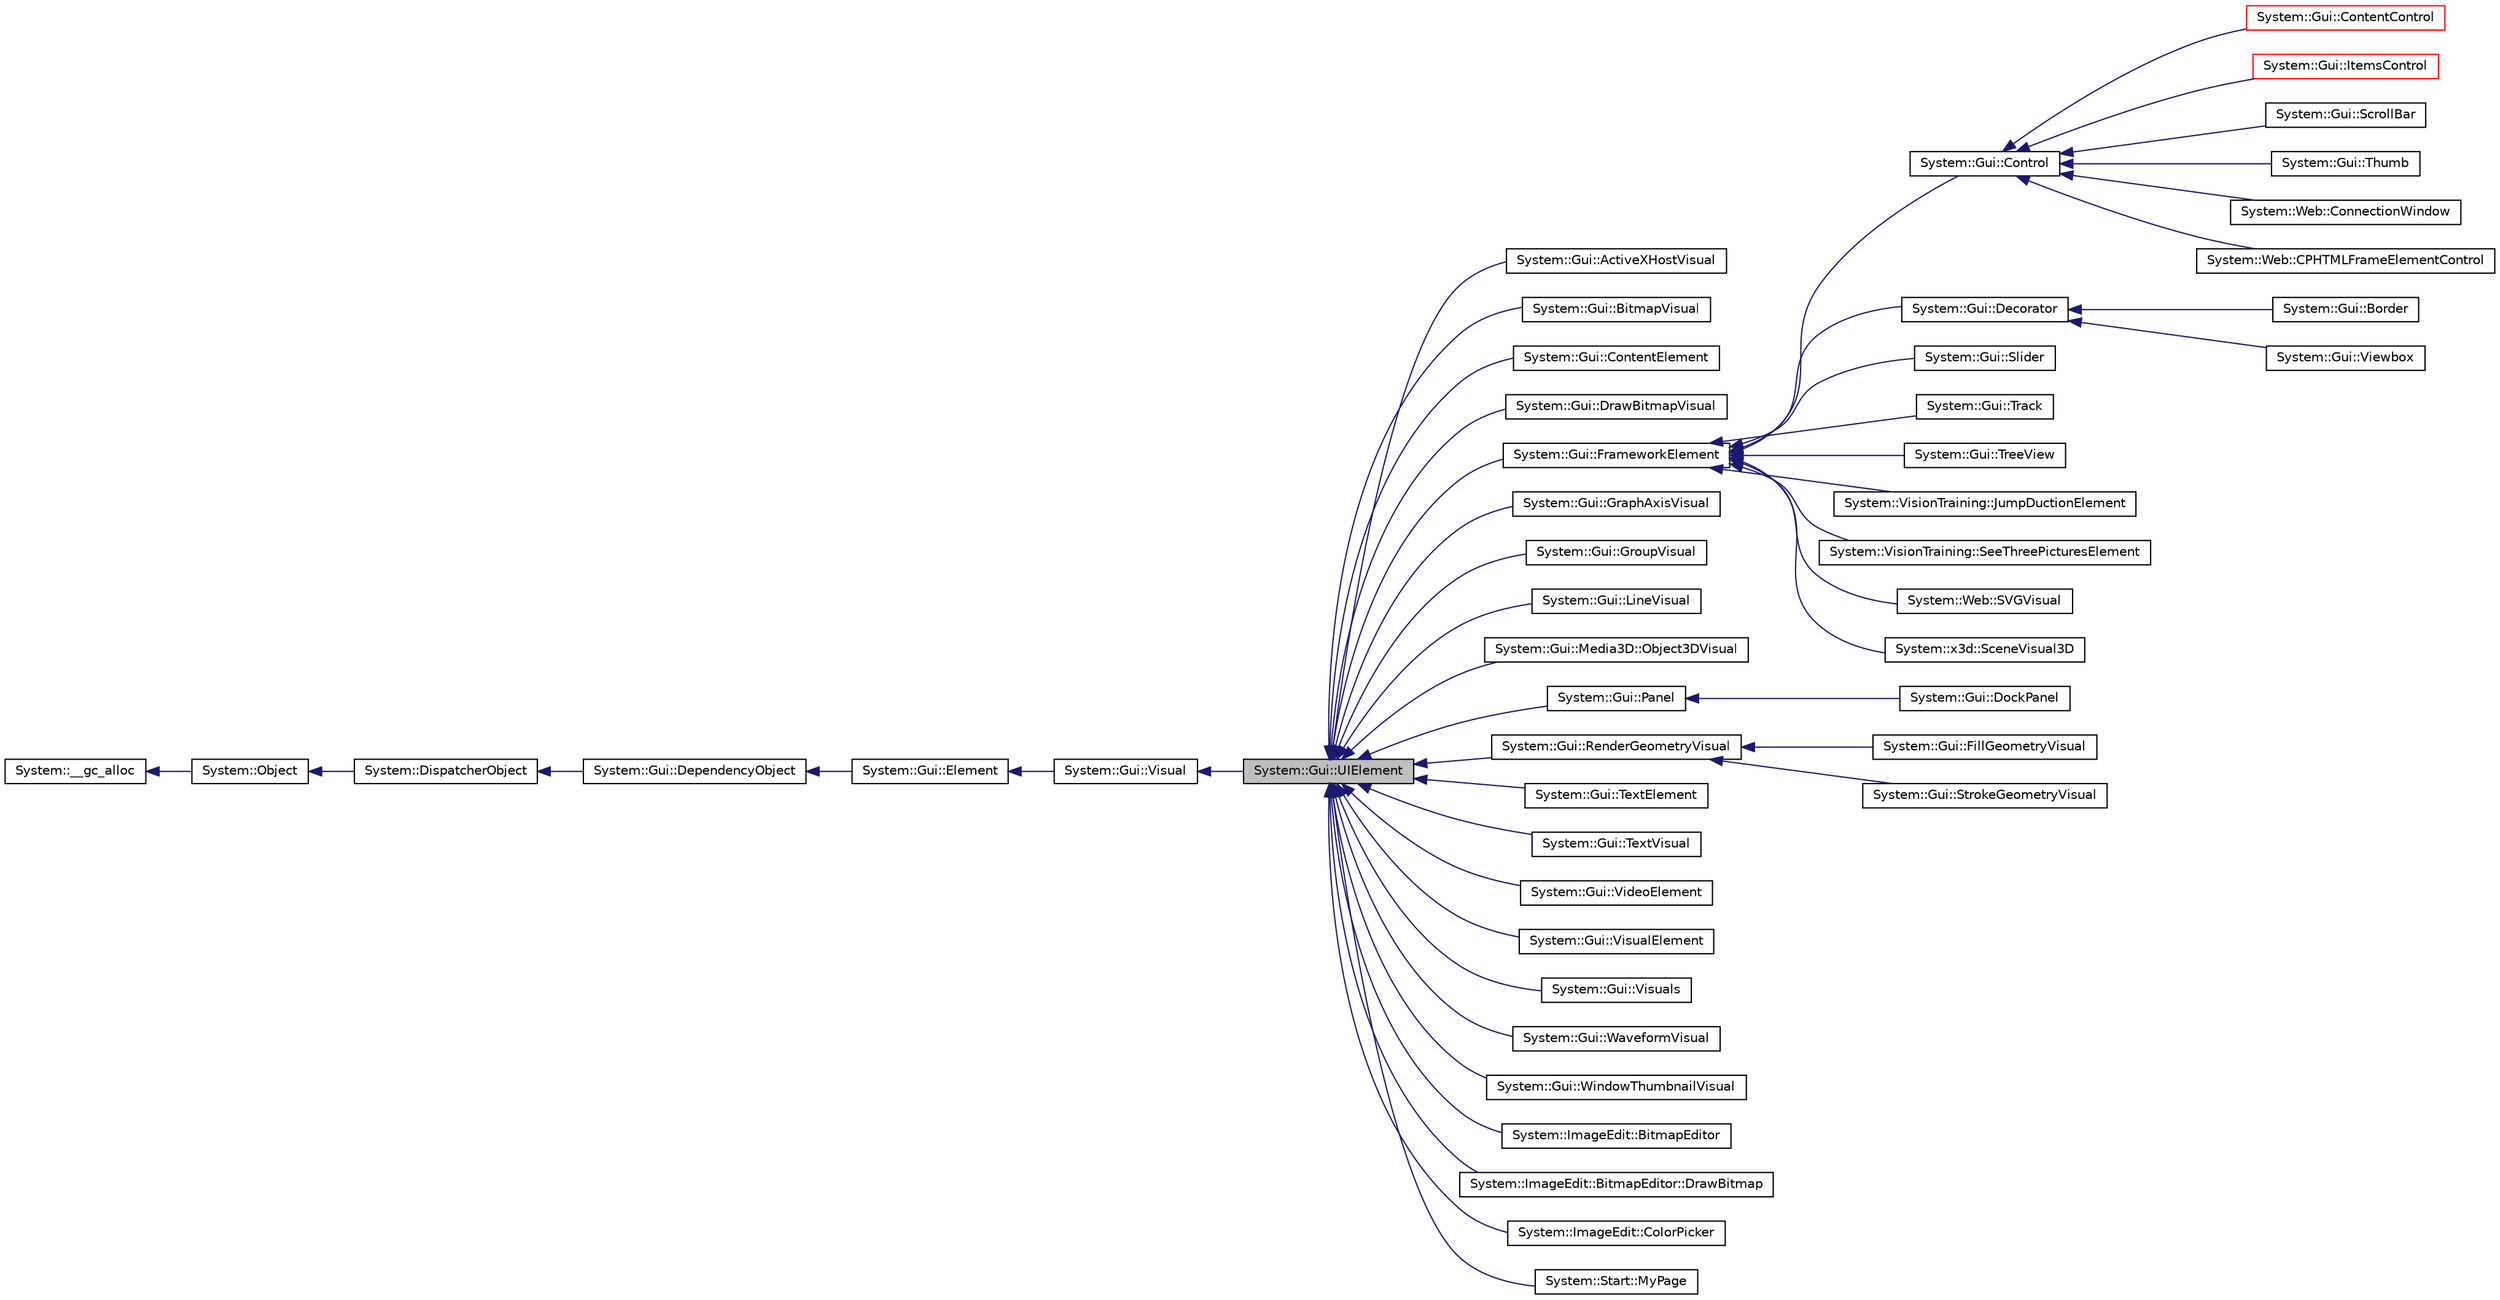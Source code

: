 digraph G
{
  edge [fontname="Helvetica",fontsize="10",labelfontname="Helvetica",labelfontsize="10"];
  node [fontname="Helvetica",fontsize="10",shape=record];
  rankdir="LR";
  Node1 [label="System::Gui::UIElement",height=0.2,width=0.4,color="black", fillcolor="grey75", style="filled" fontcolor="black"];
  Node2 -> Node1 [dir="back",color="midnightblue",fontsize="10",style="solid",fontname="Helvetica"];
  Node2 [label="System::Gui::Visual",height=0.2,width=0.4,color="black", fillcolor="white", style="filled",URL="$class_system_1_1_gui_1_1_visual.html"];
  Node3 -> Node2 [dir="back",color="midnightblue",fontsize="10",style="solid",fontname="Helvetica"];
  Node3 [label="System::Gui::Element",height=0.2,width=0.4,color="black", fillcolor="white", style="filled",URL="$class_system_1_1_gui_1_1_element.html"];
  Node4 -> Node3 [dir="back",color="midnightblue",fontsize="10",style="solid",fontname="Helvetica"];
  Node4 [label="System::Gui::DependencyObject",height=0.2,width=0.4,color="black", fillcolor="white", style="filled",URL="$class_system_1_1_gui_1_1_dependency_object.html"];
  Node5 -> Node4 [dir="back",color="midnightblue",fontsize="10",style="solid",fontname="Helvetica"];
  Node5 [label="System::DispatcherObject",height=0.2,width=0.4,color="black", fillcolor="white", style="filled",URL="$class_system_1_1_dispatcher_object.html"];
  Node6 -> Node5 [dir="back",color="midnightblue",fontsize="10",style="solid",fontname="Helvetica"];
  Node6 [label="System::Object",height=0.2,width=0.4,color="black", fillcolor="white", style="filled",URL="$class_system_1_1_object.html"];
  Node7 -> Node6 [dir="back",color="midnightblue",fontsize="10",style="solid",fontname="Helvetica"];
  Node7 [label="System::__gc_alloc",height=0.2,width=0.4,color="black", fillcolor="white", style="filled",URL="$class_system_1_1____gc__alloc.html"];
  Node1 -> Node8 [dir="back",color="midnightblue",fontsize="10",style="solid",fontname="Helvetica"];
  Node8 [label="System::Gui::ActiveXHostVisual",height=0.2,width=0.4,color="black", fillcolor="white", style="filled",URL="$class_system_1_1_gui_1_1_active_x_host_visual.html"];
  Node1 -> Node9 [dir="back",color="midnightblue",fontsize="10",style="solid",fontname="Helvetica"];
  Node9 [label="System::Gui::BitmapVisual",height=0.2,width=0.4,color="black", fillcolor="white", style="filled",URL="$class_system_1_1_gui_1_1_bitmap_visual.html"];
  Node1 -> Node10 [dir="back",color="midnightblue",fontsize="10",style="solid",fontname="Helvetica"];
  Node10 [label="System::Gui::ContentElement",height=0.2,width=0.4,color="black", fillcolor="white", style="filled",URL="$class_system_1_1_gui_1_1_content_element.html"];
  Node1 -> Node11 [dir="back",color="midnightblue",fontsize="10",style="solid",fontname="Helvetica"];
  Node11 [label="System::Gui::DrawBitmapVisual",height=0.2,width=0.4,color="black", fillcolor="white", style="filled",URL="$class_system_1_1_gui_1_1_draw_bitmap_visual.html"];
  Node1 -> Node12 [dir="back",color="midnightblue",fontsize="10",style="solid",fontname="Helvetica"];
  Node12 [label="System::Gui::FrameworkElement",height=0.2,width=0.4,color="black", fillcolor="white", style="filled",URL="$class_system_1_1_gui_1_1_framework_element.html"];
  Node12 -> Node13 [dir="back",color="midnightblue",fontsize="10",style="solid",fontname="Helvetica"];
  Node13 [label="System::Gui::Control",height=0.2,width=0.4,color="black", fillcolor="white", style="filled",URL="$class_system_1_1_gui_1_1_control.html"];
  Node13 -> Node14 [dir="back",color="midnightblue",fontsize="10",style="solid",fontname="Helvetica"];
  Node14 [label="System::Gui::ContentControl",height=0.2,width=0.4,color="red", fillcolor="white", style="filled",URL="$class_system_1_1_gui_1_1_content_control.html"];
  Node13 -> Node15 [dir="back",color="midnightblue",fontsize="10",style="solid",fontname="Helvetica"];
  Node15 [label="System::Gui::ItemsControl",height=0.2,width=0.4,color="red", fillcolor="white", style="filled",URL="$class_system_1_1_gui_1_1_items_control.html"];
  Node13 -> Node16 [dir="back",color="midnightblue",fontsize="10",style="solid",fontname="Helvetica"];
  Node16 [label="System::Gui::ScrollBar",height=0.2,width=0.4,color="black", fillcolor="white", style="filled",URL="$class_system_1_1_gui_1_1_scroll_bar.html"];
  Node13 -> Node17 [dir="back",color="midnightblue",fontsize="10",style="solid",fontname="Helvetica"];
  Node17 [label="System::Gui::Thumb",height=0.2,width=0.4,color="black", fillcolor="white", style="filled",URL="$class_system_1_1_gui_1_1_thumb.html"];
  Node13 -> Node18 [dir="back",color="midnightblue",fontsize="10",style="solid",fontname="Helvetica"];
  Node18 [label="System::Web::ConnectionWindow",height=0.2,width=0.4,color="black", fillcolor="white", style="filled",URL="$class_system_1_1_web_1_1_connection_window.html"];
  Node13 -> Node19 [dir="back",color="midnightblue",fontsize="10",style="solid",fontname="Helvetica"];
  Node19 [label="System::Web::CPHTMLFrameElementControl",height=0.2,width=0.4,color="black", fillcolor="white", style="filled",URL="$class_system_1_1_web_1_1_c_p_h_t_m_l_frame_element_control.html"];
  Node12 -> Node20 [dir="back",color="midnightblue",fontsize="10",style="solid",fontname="Helvetica"];
  Node20 [label="System::Gui::Decorator",height=0.2,width=0.4,color="black", fillcolor="white", style="filled",URL="$class_system_1_1_gui_1_1_decorator.html"];
  Node20 -> Node21 [dir="back",color="midnightblue",fontsize="10",style="solid",fontname="Helvetica"];
  Node21 [label="System::Gui::Border",height=0.2,width=0.4,color="black", fillcolor="white", style="filled",URL="$class_system_1_1_gui_1_1_border.html"];
  Node20 -> Node22 [dir="back",color="midnightblue",fontsize="10",style="solid",fontname="Helvetica"];
  Node22 [label="System::Gui::Viewbox",height=0.2,width=0.4,color="black", fillcolor="white", style="filled",URL="$class_system_1_1_gui_1_1_viewbox.html"];
  Node12 -> Node23 [dir="back",color="midnightblue",fontsize="10",style="solid",fontname="Helvetica"];
  Node23 [label="System::Gui::Slider",height=0.2,width=0.4,color="black", fillcolor="white", style="filled",URL="$class_system_1_1_gui_1_1_slider.html"];
  Node12 -> Node24 [dir="back",color="midnightblue",fontsize="10",style="solid",fontname="Helvetica"];
  Node24 [label="System::Gui::Track",height=0.2,width=0.4,color="black", fillcolor="white", style="filled",URL="$class_system_1_1_gui_1_1_track.html"];
  Node12 -> Node25 [dir="back",color="midnightblue",fontsize="10",style="solid",fontname="Helvetica"];
  Node25 [label="System::Gui::TreeView",height=0.2,width=0.4,color="black", fillcolor="white", style="filled",URL="$class_system_1_1_gui_1_1_tree_view.html"];
  Node12 -> Node26 [dir="back",color="midnightblue",fontsize="10",style="solid",fontname="Helvetica"];
  Node26 [label="System::VisionTraining::JumpDuctionElement",height=0.2,width=0.4,color="black", fillcolor="white", style="filled",URL="$class_system_1_1_vision_training_1_1_jump_duction_element.html"];
  Node12 -> Node27 [dir="back",color="midnightblue",fontsize="10",style="solid",fontname="Helvetica"];
  Node27 [label="System::VisionTraining::SeeThreePicturesElement",height=0.2,width=0.4,color="black", fillcolor="white", style="filled",URL="$class_system_1_1_vision_training_1_1_see_three_pictures_element.html"];
  Node12 -> Node28 [dir="back",color="midnightblue",fontsize="10",style="solid",fontname="Helvetica"];
  Node28 [label="System::Web::SVGVisual",height=0.2,width=0.4,color="black", fillcolor="white", style="filled",URL="$class_system_1_1_web_1_1_s_v_g_visual.html"];
  Node12 -> Node29 [dir="back",color="midnightblue",fontsize="10",style="solid",fontname="Helvetica"];
  Node29 [label="System::x3d::SceneVisual3D",height=0.2,width=0.4,color="black", fillcolor="white", style="filled",URL="$class_system_1_1x3d_1_1_scene_visual3_d.html"];
  Node1 -> Node30 [dir="back",color="midnightblue",fontsize="10",style="solid",fontname="Helvetica"];
  Node30 [label="System::Gui::GraphAxisVisual",height=0.2,width=0.4,color="black", fillcolor="white", style="filled",URL="$class_system_1_1_gui_1_1_graph_axis_visual.html"];
  Node1 -> Node31 [dir="back",color="midnightblue",fontsize="10",style="solid",fontname="Helvetica"];
  Node31 [label="System::Gui::GroupVisual",height=0.2,width=0.4,color="black", fillcolor="white", style="filled",URL="$class_system_1_1_gui_1_1_group_visual.html"];
  Node1 -> Node32 [dir="back",color="midnightblue",fontsize="10",style="solid",fontname="Helvetica"];
  Node32 [label="System::Gui::LineVisual",height=0.2,width=0.4,color="black", fillcolor="white", style="filled",URL="$class_system_1_1_gui_1_1_line_visual.html"];
  Node1 -> Node33 [dir="back",color="midnightblue",fontsize="10",style="solid",fontname="Helvetica"];
  Node33 [label="System::Gui::Media3D::Object3DVisual",height=0.2,width=0.4,color="black", fillcolor="white", style="filled",URL="$class_system_1_1_gui_1_1_media3_d_1_1_object3_d_visual.html"];
  Node1 -> Node34 [dir="back",color="midnightblue",fontsize="10",style="solid",fontname="Helvetica"];
  Node34 [label="System::Gui::Panel",height=0.2,width=0.4,color="black", fillcolor="white", style="filled",URL="$class_system_1_1_gui_1_1_panel.html"];
  Node34 -> Node35 [dir="back",color="midnightblue",fontsize="10",style="solid",fontname="Helvetica"];
  Node35 [label="System::Gui::DockPanel",height=0.2,width=0.4,color="black", fillcolor="white", style="filled",URL="$class_system_1_1_gui_1_1_dock_panel.html"];
  Node1 -> Node36 [dir="back",color="midnightblue",fontsize="10",style="solid",fontname="Helvetica"];
  Node36 [label="System::Gui::RenderGeometryVisual",height=0.2,width=0.4,color="black", fillcolor="white", style="filled",URL="$class_system_1_1_gui_1_1_render_geometry_visual.html"];
  Node36 -> Node37 [dir="back",color="midnightblue",fontsize="10",style="solid",fontname="Helvetica"];
  Node37 [label="System::Gui::FillGeometryVisual",height=0.2,width=0.4,color="black", fillcolor="white", style="filled",URL="$class_system_1_1_gui_1_1_fill_geometry_visual.html"];
  Node36 -> Node38 [dir="back",color="midnightblue",fontsize="10",style="solid",fontname="Helvetica"];
  Node38 [label="System::Gui::StrokeGeometryVisual",height=0.2,width=0.4,color="black", fillcolor="white", style="filled",URL="$class_system_1_1_gui_1_1_stroke_geometry_visual.html"];
  Node1 -> Node39 [dir="back",color="midnightblue",fontsize="10",style="solid",fontname="Helvetica"];
  Node39 [label="System::Gui::TextElement",height=0.2,width=0.4,color="black", fillcolor="white", style="filled",URL="$class_system_1_1_gui_1_1_text_element.html"];
  Node1 -> Node40 [dir="back",color="midnightblue",fontsize="10",style="solid",fontname="Helvetica"];
  Node40 [label="System::Gui::TextVisual",height=0.2,width=0.4,color="black", fillcolor="white", style="filled",URL="$class_system_1_1_gui_1_1_text_visual.html"];
  Node1 -> Node41 [dir="back",color="midnightblue",fontsize="10",style="solid",fontname="Helvetica"];
  Node41 [label="System::Gui::VideoElement",height=0.2,width=0.4,color="black", fillcolor="white", style="filled",URL="$class_system_1_1_gui_1_1_video_element.html"];
  Node1 -> Node42 [dir="back",color="midnightblue",fontsize="10",style="solid",fontname="Helvetica"];
  Node42 [label="System::Gui::VisualElement",height=0.2,width=0.4,color="black", fillcolor="white", style="filled",URL="$class_system_1_1_gui_1_1_visual_element.html"];
  Node1 -> Node43 [dir="back",color="midnightblue",fontsize="10",style="solid",fontname="Helvetica"];
  Node43 [label="System::Gui::Visuals",height=0.2,width=0.4,color="black", fillcolor="white", style="filled",URL="$class_system_1_1_gui_1_1_visuals.html"];
  Node1 -> Node44 [dir="back",color="midnightblue",fontsize="10",style="solid",fontname="Helvetica"];
  Node44 [label="System::Gui::WaveformVisual",height=0.2,width=0.4,color="black", fillcolor="white", style="filled",URL="$class_system_1_1_gui_1_1_waveform_visual.html"];
  Node1 -> Node45 [dir="back",color="midnightblue",fontsize="10",style="solid",fontname="Helvetica"];
  Node45 [label="System::Gui::WindowThumbnailVisual",height=0.2,width=0.4,color="black", fillcolor="white", style="filled",URL="$class_system_1_1_gui_1_1_window_thumbnail_visual.html"];
  Node1 -> Node46 [dir="back",color="midnightblue",fontsize="10",style="solid",fontname="Helvetica"];
  Node46 [label="System::ImageEdit::BitmapEditor",height=0.2,width=0.4,color="black", fillcolor="white", style="filled",URL="$class_system_1_1_image_edit_1_1_bitmap_editor.html"];
  Node1 -> Node47 [dir="back",color="midnightblue",fontsize="10",style="solid",fontname="Helvetica"];
  Node47 [label="System::ImageEdit::BitmapEditor::DrawBitmap",height=0.2,width=0.4,color="black", fillcolor="white", style="filled",URL="$class_system_1_1_image_edit_1_1_bitmap_editor_1_1_draw_bitmap.html"];
  Node1 -> Node48 [dir="back",color="midnightblue",fontsize="10",style="solid",fontname="Helvetica"];
  Node48 [label="System::ImageEdit::ColorPicker",height=0.2,width=0.4,color="black", fillcolor="white", style="filled",URL="$class_system_1_1_image_edit_1_1_color_picker.html"];
  Node1 -> Node49 [dir="back",color="midnightblue",fontsize="10",style="solid",fontname="Helvetica"];
  Node49 [label="System::Start::MyPage",height=0.2,width=0.4,color="black", fillcolor="white", style="filled",URL="$class_system_1_1_start_1_1_my_page.html"];
}
